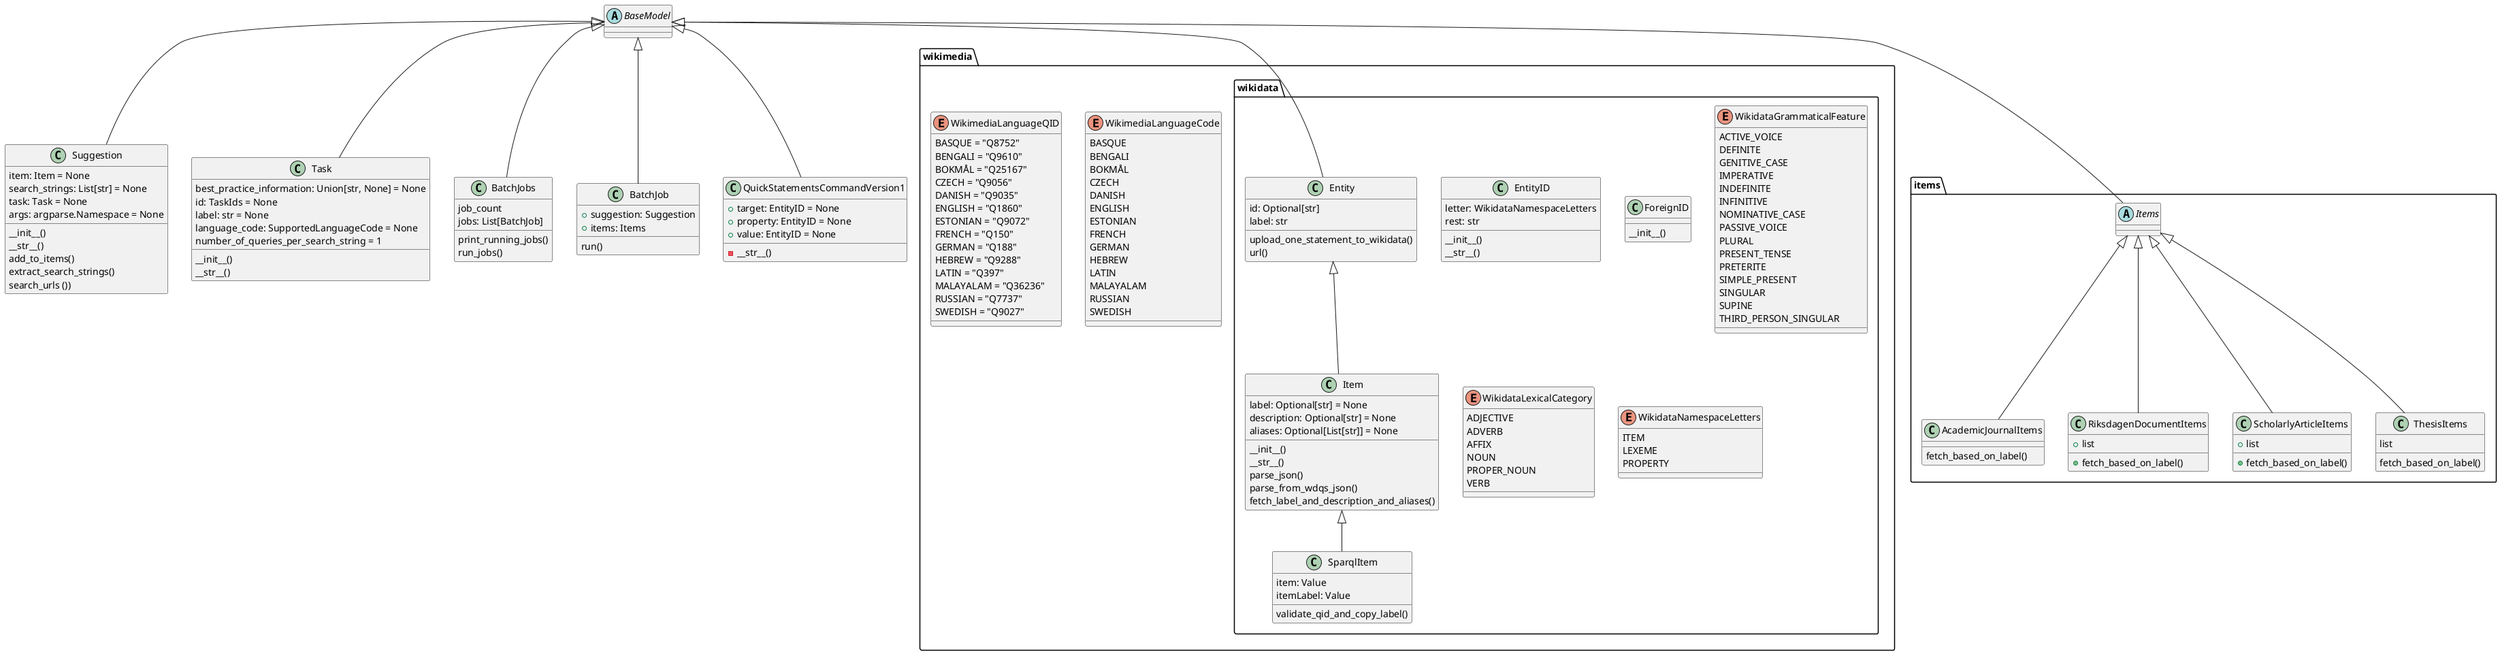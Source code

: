 @startuml
'https://plantuml.com/class-diagram

abstract class BaseModel

package wikimedia {
    enum WikimediaLanguageCode {
        BASQUE
        BENGALI
        BOKMÅL
        CZECH
        DANISH
        ENGLISH
        ESTONIAN
        FRENCH
        GERMAN
        HEBREW
        LATIN
        MALAYALAM
        RUSSIAN
        SWEDISH
    }
    enum WikimediaLanguageQID {
        BASQUE = "Q8752"
        BENGALI = "Q9610"
        BOKMÅL = "Q25167"
        CZECH = "Q9056"
        DANISH = "Q9035"
        ENGLISH = "Q1860"
        ESTONIAN = "Q9072"
        FRENCH = "Q150"
        GERMAN = "Q188"
        HEBREW = "Q9288"
        LATIN = "Q397"
        MALAYALAM = "Q36236"
        RUSSIAN = "Q7737"
        SWEDISH = "Q9027"
    }
    package wikidata {
        class Entity {
        id: Optional[str]
        label: str
        upload_one_statement_to_wikidata()
        url()
        }
        class EntityID{
        letter: WikidataNamespaceLetters
            rest: str
        __init__()
        __str__()
        }
        class ForeignID{
        __init__()
        }
        class SparqlItem{
            item: Value
            itemLabel: Value
            validate_qid_and_copy_label()
        }
        class Item{
            label: Optional[str] = None
            description: Optional[str] = None
            aliases: Optional[List[str]] = None
            __init__()
            __str__()
            parse_json()
            parse_from_wdqs_json()
            fetch_label_and_description_and_aliases()
        }
        enum WikidataGrammaticalFeature {
            ACTIVE_VOICE
            DEFINITE
            GENITIVE_CASE
            IMPERATIVE
            INDEFINITE
            INFINITIVE
            NOMINATIVE_CASE
            PASSIVE_VOICE
            PLURAL
            PRESENT_TENSE
            PRETERITE
            SIMPLE_PRESENT
            SINGULAR
            SUPINE
            THIRD_PERSON_SINGULAR
        }
        enum WikidataLexicalCategory {
            ADJECTIVE
            ADVERB
            AFFIX
            NOUN
            PROPER_NOUN
            VERB
        }
        enum WikidataNamespaceLetters {
            ITEM
            LEXEME
            PROPERTY
        }
    }
}
package items {
    abstract class Items
    class AcademicJournalItems {
    fetch_based_on_label()
    }
    class RiksdagenDocumentItems {
    +list
    +fetch_based_on_label()
    }

    class ScholarlyArticleItems {
    +list
    +fetch_based_on_label()
    }
    class ThesisItems {
    list
    fetch_based_on_label()
    }
}
class Suggestion {
    item: Item = None
    search_strings: List[str] = None
    task: Task = None
    args: argparse.Namespace = None
    __init__()
    __str__()
    add_to_items()
    extract_search_strings()
    search_urls ())
}

class Task {
    best_practice_information: Union[str, None] = None
    id: TaskIds = None
    label: str = None
    language_code: SupportedLanguageCode = None
    number_of_queries_per_search_string = 1
    __init__()
    __str__()
}

class BatchJobs {
job_count
jobs: List[BatchJob]
print_running_jobs()
run_jobs()
}

class BatchJob {
    +suggestion: Suggestion
    +items: Items
    run()
}

class QuickStatementsCommandVersion1 {
    +target: EntityID = None
    +property: EntityID = None
    +value: EntityID = None
    -__str__()
}
Items <|-- AcademicJournalItems
Items <|-- RiksdagenDocumentItems
Items <|-- ScholarlyArticleItems
Items <|-- ThesisItems
BaseModel <|-- Entity
BaseModel <|-- Task
BaseModel <|-- Suggestion
BaseModel <|-- BatchJob
BaseModel <|-- BatchJobs
BaseModel <|-- QuickStatementsCommandVersion1
BaseModel <|-- Items
Entity <|-- Item
Item <|-- SparqlItem

@enduml